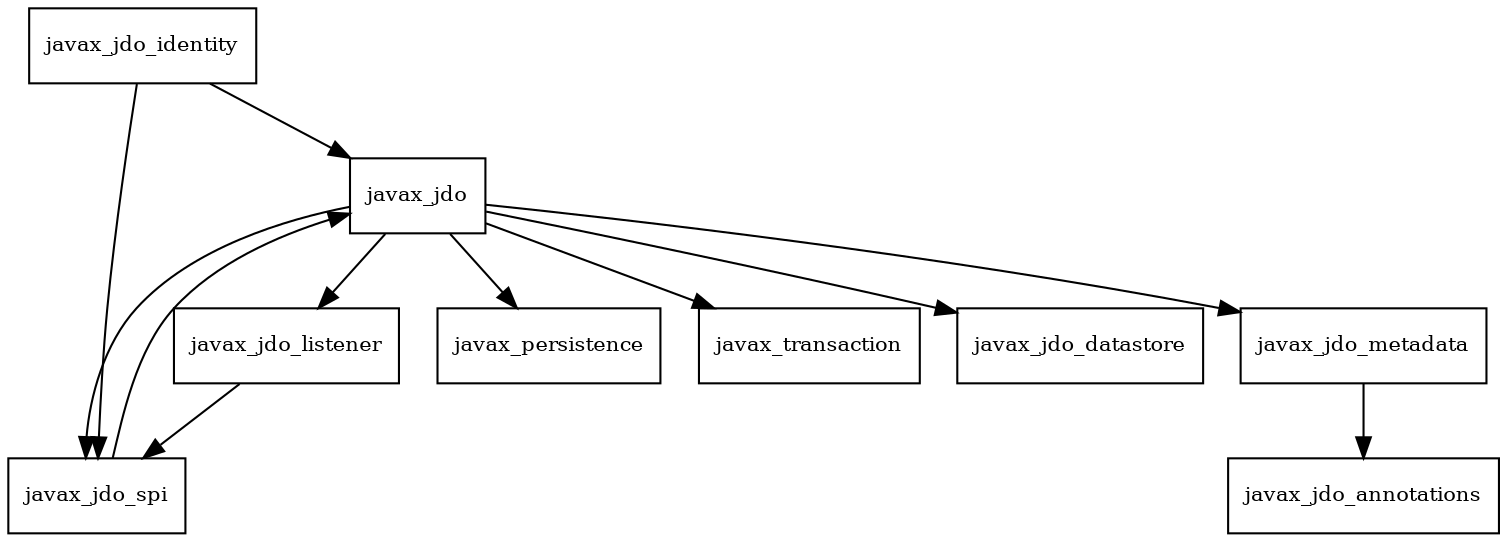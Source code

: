 digraph jdo_api_3_0_0_package_dependencies {
  node [shape = box, fontsize=10.0];
  javax_jdo -> javax_jdo_datastore;
  javax_jdo -> javax_jdo_listener;
  javax_jdo -> javax_jdo_metadata;
  javax_jdo -> javax_jdo_spi;
  javax_jdo -> javax_persistence;
  javax_jdo -> javax_transaction;
  javax_jdo_identity -> javax_jdo;
  javax_jdo_identity -> javax_jdo_spi;
  javax_jdo_listener -> javax_jdo_spi;
  javax_jdo_metadata -> javax_jdo_annotations;
  javax_jdo_spi -> javax_jdo;
}
